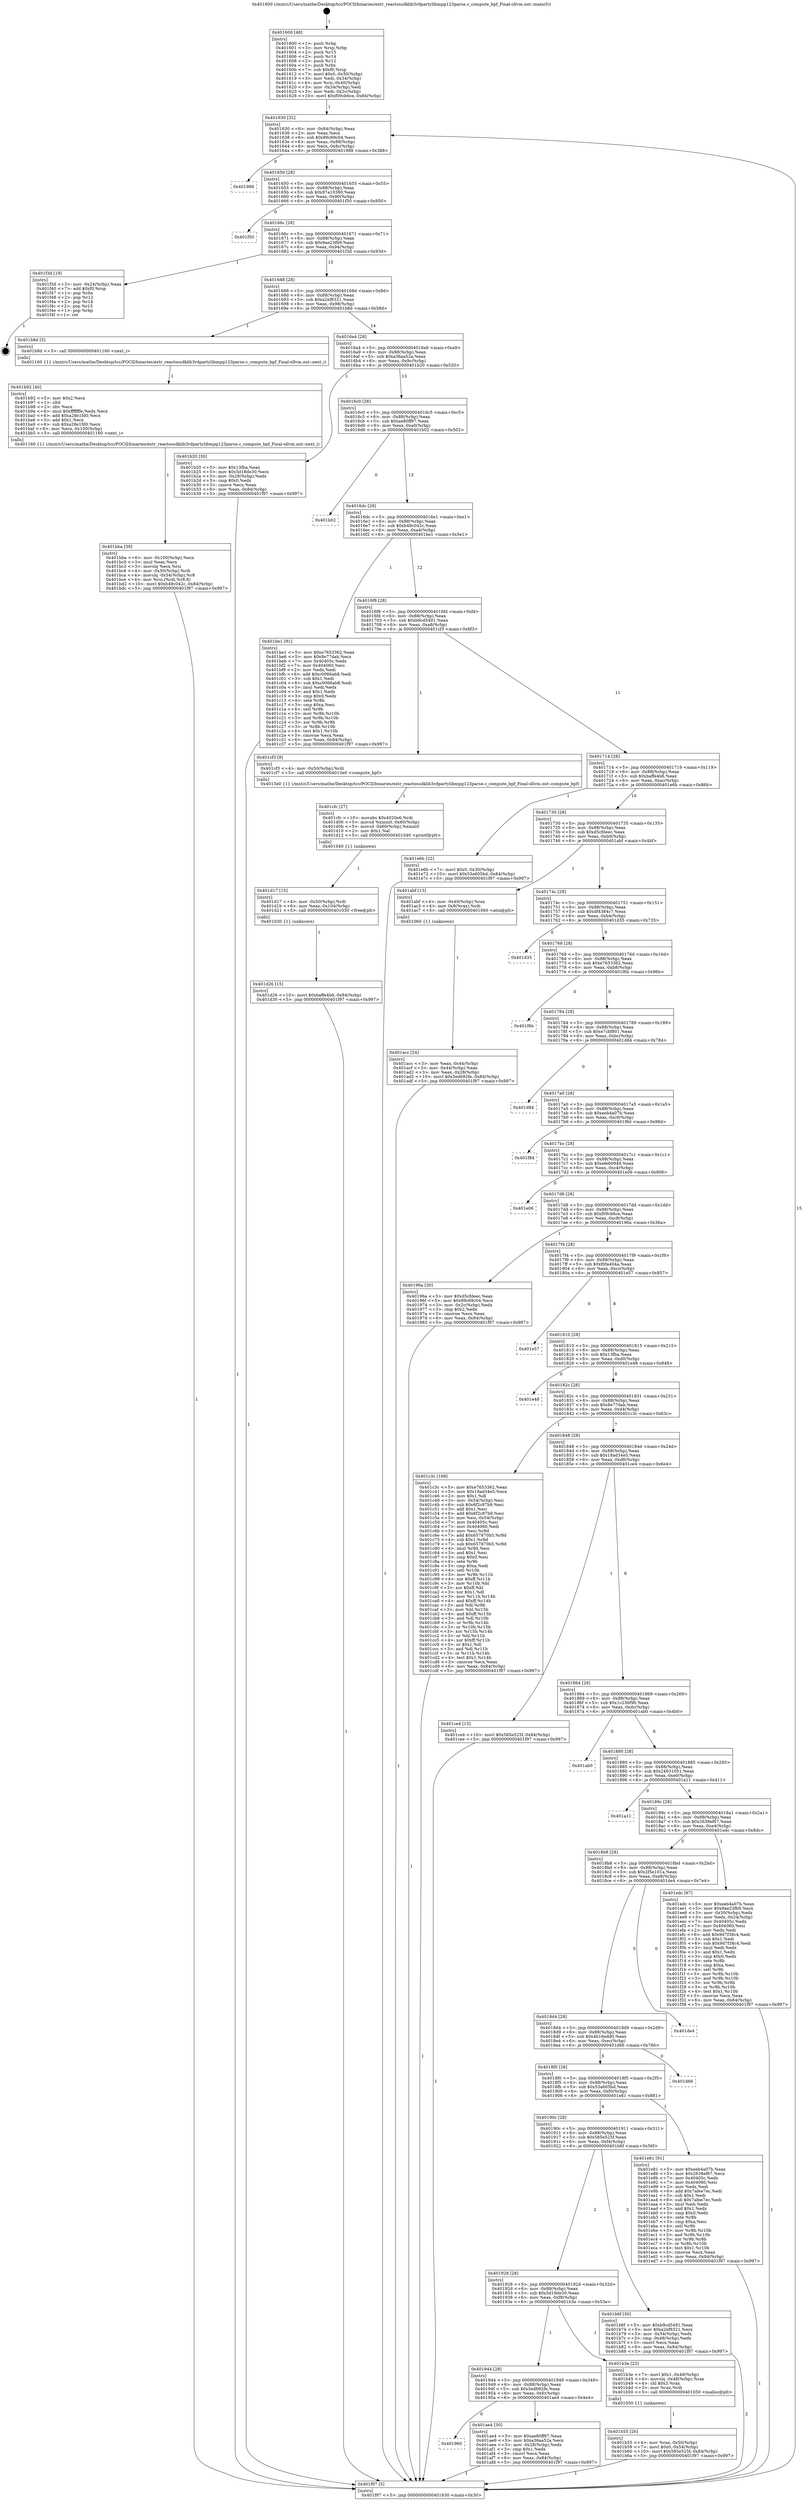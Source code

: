 digraph "0x401600" {
  label = "0x401600 (/mnt/c/Users/mathe/Desktop/tcc/POCII/binaries/extr_reactossdklib3rdpartylibmpg123parse.c_compute_bpf_Final-ollvm.out::main(0))"
  labelloc = "t"
  node[shape=record]

  Entry [label="",width=0.3,height=0.3,shape=circle,fillcolor=black,style=filled]
  "0x401630" [label="{
     0x401630 [32]\l
     | [instrs]\l
     &nbsp;&nbsp;0x401630 \<+6\>: mov -0x84(%rbp),%eax\l
     &nbsp;&nbsp;0x401636 \<+2\>: mov %eax,%ecx\l
     &nbsp;&nbsp;0x401638 \<+6\>: sub $0x89c69c04,%ecx\l
     &nbsp;&nbsp;0x40163e \<+6\>: mov %eax,-0x88(%rbp)\l
     &nbsp;&nbsp;0x401644 \<+6\>: mov %ecx,-0x8c(%rbp)\l
     &nbsp;&nbsp;0x40164a \<+6\>: je 0000000000401988 \<main+0x388\>\l
  }"]
  "0x401988" [label="{
     0x401988\l
  }", style=dashed]
  "0x401650" [label="{
     0x401650 [28]\l
     | [instrs]\l
     &nbsp;&nbsp;0x401650 \<+5\>: jmp 0000000000401655 \<main+0x55\>\l
     &nbsp;&nbsp;0x401655 \<+6\>: mov -0x88(%rbp),%eax\l
     &nbsp;&nbsp;0x40165b \<+5\>: sub $0x97a10380,%eax\l
     &nbsp;&nbsp;0x401660 \<+6\>: mov %eax,-0x90(%rbp)\l
     &nbsp;&nbsp;0x401666 \<+6\>: je 0000000000401f50 \<main+0x950\>\l
  }"]
  Exit [label="",width=0.3,height=0.3,shape=circle,fillcolor=black,style=filled,peripheries=2]
  "0x401f50" [label="{
     0x401f50\l
  }", style=dashed]
  "0x40166c" [label="{
     0x40166c [28]\l
     | [instrs]\l
     &nbsp;&nbsp;0x40166c \<+5\>: jmp 0000000000401671 \<main+0x71\>\l
     &nbsp;&nbsp;0x401671 \<+6\>: mov -0x88(%rbp),%eax\l
     &nbsp;&nbsp;0x401677 \<+5\>: sub $0x9ae23fb9,%eax\l
     &nbsp;&nbsp;0x40167c \<+6\>: mov %eax,-0x94(%rbp)\l
     &nbsp;&nbsp;0x401682 \<+6\>: je 0000000000401f3d \<main+0x93d\>\l
  }"]
  "0x401d26" [label="{
     0x401d26 [15]\l
     | [instrs]\l
     &nbsp;&nbsp;0x401d26 \<+10\>: movl $0xbaffe4b6,-0x84(%rbp)\l
     &nbsp;&nbsp;0x401d30 \<+5\>: jmp 0000000000401f97 \<main+0x997\>\l
  }"]
  "0x401f3d" [label="{
     0x401f3d [19]\l
     | [instrs]\l
     &nbsp;&nbsp;0x401f3d \<+3\>: mov -0x24(%rbp),%eax\l
     &nbsp;&nbsp;0x401f40 \<+7\>: add $0xf0,%rsp\l
     &nbsp;&nbsp;0x401f47 \<+1\>: pop %rbx\l
     &nbsp;&nbsp;0x401f48 \<+2\>: pop %r12\l
     &nbsp;&nbsp;0x401f4a \<+2\>: pop %r14\l
     &nbsp;&nbsp;0x401f4c \<+2\>: pop %r15\l
     &nbsp;&nbsp;0x401f4e \<+1\>: pop %rbp\l
     &nbsp;&nbsp;0x401f4f \<+1\>: ret\l
  }"]
  "0x401688" [label="{
     0x401688 [28]\l
     | [instrs]\l
     &nbsp;&nbsp;0x401688 \<+5\>: jmp 000000000040168d \<main+0x8d\>\l
     &nbsp;&nbsp;0x40168d \<+6\>: mov -0x88(%rbp),%eax\l
     &nbsp;&nbsp;0x401693 \<+5\>: sub $0xa2ef8321,%eax\l
     &nbsp;&nbsp;0x401698 \<+6\>: mov %eax,-0x98(%rbp)\l
     &nbsp;&nbsp;0x40169e \<+6\>: je 0000000000401b8d \<main+0x58d\>\l
  }"]
  "0x401d17" [label="{
     0x401d17 [15]\l
     | [instrs]\l
     &nbsp;&nbsp;0x401d17 \<+4\>: mov -0x50(%rbp),%rdi\l
     &nbsp;&nbsp;0x401d1b \<+6\>: mov %eax,-0x104(%rbp)\l
     &nbsp;&nbsp;0x401d21 \<+5\>: call 0000000000401030 \<free@plt\>\l
     | [calls]\l
     &nbsp;&nbsp;0x401030 \{1\} (unknown)\l
  }"]
  "0x401b8d" [label="{
     0x401b8d [5]\l
     | [instrs]\l
     &nbsp;&nbsp;0x401b8d \<+5\>: call 0000000000401160 \<next_i\>\l
     | [calls]\l
     &nbsp;&nbsp;0x401160 \{1\} (/mnt/c/Users/mathe/Desktop/tcc/POCII/binaries/extr_reactossdklib3rdpartylibmpg123parse.c_compute_bpf_Final-ollvm.out::next_i)\l
  }"]
  "0x4016a4" [label="{
     0x4016a4 [28]\l
     | [instrs]\l
     &nbsp;&nbsp;0x4016a4 \<+5\>: jmp 00000000004016a9 \<main+0xa9\>\l
     &nbsp;&nbsp;0x4016a9 \<+6\>: mov -0x88(%rbp),%eax\l
     &nbsp;&nbsp;0x4016af \<+5\>: sub $0xa36aa52a,%eax\l
     &nbsp;&nbsp;0x4016b4 \<+6\>: mov %eax,-0x9c(%rbp)\l
     &nbsp;&nbsp;0x4016ba \<+6\>: je 0000000000401b20 \<main+0x520\>\l
  }"]
  "0x401cfc" [label="{
     0x401cfc [27]\l
     | [instrs]\l
     &nbsp;&nbsp;0x401cfc \<+10\>: movabs $0x4020e6,%rdi\l
     &nbsp;&nbsp;0x401d06 \<+5\>: movsd %xmm0,-0x60(%rbp)\l
     &nbsp;&nbsp;0x401d0b \<+5\>: movsd -0x60(%rbp),%xmm0\l
     &nbsp;&nbsp;0x401d10 \<+2\>: mov $0x1,%al\l
     &nbsp;&nbsp;0x401d12 \<+5\>: call 0000000000401040 \<printf@plt\>\l
     | [calls]\l
     &nbsp;&nbsp;0x401040 \{1\} (unknown)\l
  }"]
  "0x401b20" [label="{
     0x401b20 [30]\l
     | [instrs]\l
     &nbsp;&nbsp;0x401b20 \<+5\>: mov $0x13fba,%eax\l
     &nbsp;&nbsp;0x401b25 \<+5\>: mov $0x5d18de30,%ecx\l
     &nbsp;&nbsp;0x401b2a \<+3\>: mov -0x28(%rbp),%edx\l
     &nbsp;&nbsp;0x401b2d \<+3\>: cmp $0x0,%edx\l
     &nbsp;&nbsp;0x401b30 \<+3\>: cmove %ecx,%eax\l
     &nbsp;&nbsp;0x401b33 \<+6\>: mov %eax,-0x84(%rbp)\l
     &nbsp;&nbsp;0x401b39 \<+5\>: jmp 0000000000401f97 \<main+0x997\>\l
  }"]
  "0x4016c0" [label="{
     0x4016c0 [28]\l
     | [instrs]\l
     &nbsp;&nbsp;0x4016c0 \<+5\>: jmp 00000000004016c5 \<main+0xc5\>\l
     &nbsp;&nbsp;0x4016c5 \<+6\>: mov -0x88(%rbp),%eax\l
     &nbsp;&nbsp;0x4016cb \<+5\>: sub $0xae80ff97,%eax\l
     &nbsp;&nbsp;0x4016d0 \<+6\>: mov %eax,-0xa0(%rbp)\l
     &nbsp;&nbsp;0x4016d6 \<+6\>: je 0000000000401b02 \<main+0x502\>\l
  }"]
  "0x401bba" [label="{
     0x401bba [39]\l
     | [instrs]\l
     &nbsp;&nbsp;0x401bba \<+6\>: mov -0x100(%rbp),%ecx\l
     &nbsp;&nbsp;0x401bc0 \<+3\>: imul %eax,%ecx\l
     &nbsp;&nbsp;0x401bc3 \<+3\>: movslq %ecx,%rsi\l
     &nbsp;&nbsp;0x401bc6 \<+4\>: mov -0x50(%rbp),%rdi\l
     &nbsp;&nbsp;0x401bca \<+4\>: movslq -0x54(%rbp),%r8\l
     &nbsp;&nbsp;0x401bce \<+4\>: mov %rsi,(%rdi,%r8,8)\l
     &nbsp;&nbsp;0x401bd2 \<+10\>: movl $0xb49c042c,-0x84(%rbp)\l
     &nbsp;&nbsp;0x401bdc \<+5\>: jmp 0000000000401f97 \<main+0x997\>\l
  }"]
  "0x401b02" [label="{
     0x401b02\l
  }", style=dashed]
  "0x4016dc" [label="{
     0x4016dc [28]\l
     | [instrs]\l
     &nbsp;&nbsp;0x4016dc \<+5\>: jmp 00000000004016e1 \<main+0xe1\>\l
     &nbsp;&nbsp;0x4016e1 \<+6\>: mov -0x88(%rbp),%eax\l
     &nbsp;&nbsp;0x4016e7 \<+5\>: sub $0xb49c042c,%eax\l
     &nbsp;&nbsp;0x4016ec \<+6\>: mov %eax,-0xa4(%rbp)\l
     &nbsp;&nbsp;0x4016f2 \<+6\>: je 0000000000401be1 \<main+0x5e1\>\l
  }"]
  "0x401b92" [label="{
     0x401b92 [40]\l
     | [instrs]\l
     &nbsp;&nbsp;0x401b92 \<+5\>: mov $0x2,%ecx\l
     &nbsp;&nbsp;0x401b97 \<+1\>: cltd\l
     &nbsp;&nbsp;0x401b98 \<+2\>: idiv %ecx\l
     &nbsp;&nbsp;0x401b9a \<+6\>: imul $0xfffffffe,%edx,%ecx\l
     &nbsp;&nbsp;0x401ba0 \<+6\>: add $0xa28e1fd0,%ecx\l
     &nbsp;&nbsp;0x401ba6 \<+3\>: add $0x1,%ecx\l
     &nbsp;&nbsp;0x401ba9 \<+6\>: sub $0xa28e1fd0,%ecx\l
     &nbsp;&nbsp;0x401baf \<+6\>: mov %ecx,-0x100(%rbp)\l
     &nbsp;&nbsp;0x401bb5 \<+5\>: call 0000000000401160 \<next_i\>\l
     | [calls]\l
     &nbsp;&nbsp;0x401160 \{1\} (/mnt/c/Users/mathe/Desktop/tcc/POCII/binaries/extr_reactossdklib3rdpartylibmpg123parse.c_compute_bpf_Final-ollvm.out::next_i)\l
  }"]
  "0x401be1" [label="{
     0x401be1 [91]\l
     | [instrs]\l
     &nbsp;&nbsp;0x401be1 \<+5\>: mov $0xe7653362,%eax\l
     &nbsp;&nbsp;0x401be6 \<+5\>: mov $0x8e77dab,%ecx\l
     &nbsp;&nbsp;0x401beb \<+7\>: mov 0x40405c,%edx\l
     &nbsp;&nbsp;0x401bf2 \<+7\>: mov 0x404060,%esi\l
     &nbsp;&nbsp;0x401bf9 \<+2\>: mov %edx,%edi\l
     &nbsp;&nbsp;0x401bfb \<+6\>: add $0xc0066ab8,%edi\l
     &nbsp;&nbsp;0x401c01 \<+3\>: sub $0x1,%edi\l
     &nbsp;&nbsp;0x401c04 \<+6\>: sub $0xc0066ab8,%edi\l
     &nbsp;&nbsp;0x401c0a \<+3\>: imul %edi,%edx\l
     &nbsp;&nbsp;0x401c0d \<+3\>: and $0x1,%edx\l
     &nbsp;&nbsp;0x401c10 \<+3\>: cmp $0x0,%edx\l
     &nbsp;&nbsp;0x401c13 \<+4\>: sete %r8b\l
     &nbsp;&nbsp;0x401c17 \<+3\>: cmp $0xa,%esi\l
     &nbsp;&nbsp;0x401c1a \<+4\>: setl %r9b\l
     &nbsp;&nbsp;0x401c1e \<+3\>: mov %r8b,%r10b\l
     &nbsp;&nbsp;0x401c21 \<+3\>: and %r9b,%r10b\l
     &nbsp;&nbsp;0x401c24 \<+3\>: xor %r9b,%r8b\l
     &nbsp;&nbsp;0x401c27 \<+3\>: or %r8b,%r10b\l
     &nbsp;&nbsp;0x401c2a \<+4\>: test $0x1,%r10b\l
     &nbsp;&nbsp;0x401c2e \<+3\>: cmovne %ecx,%eax\l
     &nbsp;&nbsp;0x401c31 \<+6\>: mov %eax,-0x84(%rbp)\l
     &nbsp;&nbsp;0x401c37 \<+5\>: jmp 0000000000401f97 \<main+0x997\>\l
  }"]
  "0x4016f8" [label="{
     0x4016f8 [28]\l
     | [instrs]\l
     &nbsp;&nbsp;0x4016f8 \<+5\>: jmp 00000000004016fd \<main+0xfd\>\l
     &nbsp;&nbsp;0x4016fd \<+6\>: mov -0x88(%rbp),%eax\l
     &nbsp;&nbsp;0x401703 \<+5\>: sub $0xb9cd5491,%eax\l
     &nbsp;&nbsp;0x401708 \<+6\>: mov %eax,-0xa8(%rbp)\l
     &nbsp;&nbsp;0x40170e \<+6\>: je 0000000000401cf3 \<main+0x6f3\>\l
  }"]
  "0x401b55" [label="{
     0x401b55 [26]\l
     | [instrs]\l
     &nbsp;&nbsp;0x401b55 \<+4\>: mov %rax,-0x50(%rbp)\l
     &nbsp;&nbsp;0x401b59 \<+7\>: movl $0x0,-0x54(%rbp)\l
     &nbsp;&nbsp;0x401b60 \<+10\>: movl $0x585e525f,-0x84(%rbp)\l
     &nbsp;&nbsp;0x401b6a \<+5\>: jmp 0000000000401f97 \<main+0x997\>\l
  }"]
  "0x401cf3" [label="{
     0x401cf3 [9]\l
     | [instrs]\l
     &nbsp;&nbsp;0x401cf3 \<+4\>: mov -0x50(%rbp),%rdi\l
     &nbsp;&nbsp;0x401cf7 \<+5\>: call 00000000004013e0 \<compute_bpf\>\l
     | [calls]\l
     &nbsp;&nbsp;0x4013e0 \{1\} (/mnt/c/Users/mathe/Desktop/tcc/POCII/binaries/extr_reactossdklib3rdpartylibmpg123parse.c_compute_bpf_Final-ollvm.out::compute_bpf)\l
  }"]
  "0x401714" [label="{
     0x401714 [28]\l
     | [instrs]\l
     &nbsp;&nbsp;0x401714 \<+5\>: jmp 0000000000401719 \<main+0x119\>\l
     &nbsp;&nbsp;0x401719 \<+6\>: mov -0x88(%rbp),%eax\l
     &nbsp;&nbsp;0x40171f \<+5\>: sub $0xbaffe4b6,%eax\l
     &nbsp;&nbsp;0x401724 \<+6\>: mov %eax,-0xac(%rbp)\l
     &nbsp;&nbsp;0x40172a \<+6\>: je 0000000000401e6b \<main+0x86b\>\l
  }"]
  "0x401960" [label="{
     0x401960\l
  }", style=dashed]
  "0x401e6b" [label="{
     0x401e6b [22]\l
     | [instrs]\l
     &nbsp;&nbsp;0x401e6b \<+7\>: movl $0x0,-0x30(%rbp)\l
     &nbsp;&nbsp;0x401e72 \<+10\>: movl $0x53a605bd,-0x84(%rbp)\l
     &nbsp;&nbsp;0x401e7c \<+5\>: jmp 0000000000401f97 \<main+0x997\>\l
  }"]
  "0x401730" [label="{
     0x401730 [28]\l
     | [instrs]\l
     &nbsp;&nbsp;0x401730 \<+5\>: jmp 0000000000401735 \<main+0x135\>\l
     &nbsp;&nbsp;0x401735 \<+6\>: mov -0x88(%rbp),%eax\l
     &nbsp;&nbsp;0x40173b \<+5\>: sub $0xd5cfdeec,%eax\l
     &nbsp;&nbsp;0x401740 \<+6\>: mov %eax,-0xb0(%rbp)\l
     &nbsp;&nbsp;0x401746 \<+6\>: je 0000000000401abf \<main+0x4bf\>\l
  }"]
  "0x401ae4" [label="{
     0x401ae4 [30]\l
     | [instrs]\l
     &nbsp;&nbsp;0x401ae4 \<+5\>: mov $0xae80ff97,%eax\l
     &nbsp;&nbsp;0x401ae9 \<+5\>: mov $0xa36aa52a,%ecx\l
     &nbsp;&nbsp;0x401aee \<+3\>: mov -0x28(%rbp),%edx\l
     &nbsp;&nbsp;0x401af1 \<+3\>: cmp $0x1,%edx\l
     &nbsp;&nbsp;0x401af4 \<+3\>: cmovl %ecx,%eax\l
     &nbsp;&nbsp;0x401af7 \<+6\>: mov %eax,-0x84(%rbp)\l
     &nbsp;&nbsp;0x401afd \<+5\>: jmp 0000000000401f97 \<main+0x997\>\l
  }"]
  "0x401abf" [label="{
     0x401abf [13]\l
     | [instrs]\l
     &nbsp;&nbsp;0x401abf \<+4\>: mov -0x40(%rbp),%rax\l
     &nbsp;&nbsp;0x401ac3 \<+4\>: mov 0x8(%rax),%rdi\l
     &nbsp;&nbsp;0x401ac7 \<+5\>: call 0000000000401060 \<atoi@plt\>\l
     | [calls]\l
     &nbsp;&nbsp;0x401060 \{1\} (unknown)\l
  }"]
  "0x40174c" [label="{
     0x40174c [28]\l
     | [instrs]\l
     &nbsp;&nbsp;0x40174c \<+5\>: jmp 0000000000401751 \<main+0x151\>\l
     &nbsp;&nbsp;0x401751 \<+6\>: mov -0x88(%rbp),%eax\l
     &nbsp;&nbsp;0x401757 \<+5\>: sub $0xdf4384c7,%eax\l
     &nbsp;&nbsp;0x40175c \<+6\>: mov %eax,-0xb4(%rbp)\l
     &nbsp;&nbsp;0x401762 \<+6\>: je 0000000000401d35 \<main+0x735\>\l
  }"]
  "0x401944" [label="{
     0x401944 [28]\l
     | [instrs]\l
     &nbsp;&nbsp;0x401944 \<+5\>: jmp 0000000000401949 \<main+0x349\>\l
     &nbsp;&nbsp;0x401949 \<+6\>: mov -0x88(%rbp),%eax\l
     &nbsp;&nbsp;0x40194f \<+5\>: sub $0x5ed692fe,%eax\l
     &nbsp;&nbsp;0x401954 \<+6\>: mov %eax,-0xfc(%rbp)\l
     &nbsp;&nbsp;0x40195a \<+6\>: je 0000000000401ae4 \<main+0x4e4\>\l
  }"]
  "0x401d35" [label="{
     0x401d35\l
  }", style=dashed]
  "0x401768" [label="{
     0x401768 [28]\l
     | [instrs]\l
     &nbsp;&nbsp;0x401768 \<+5\>: jmp 000000000040176d \<main+0x16d\>\l
     &nbsp;&nbsp;0x40176d \<+6\>: mov -0x88(%rbp),%eax\l
     &nbsp;&nbsp;0x401773 \<+5\>: sub $0xe7653362,%eax\l
     &nbsp;&nbsp;0x401778 \<+6\>: mov %eax,-0xb8(%rbp)\l
     &nbsp;&nbsp;0x40177e \<+6\>: je 0000000000401f6b \<main+0x96b\>\l
  }"]
  "0x401b3e" [label="{
     0x401b3e [23]\l
     | [instrs]\l
     &nbsp;&nbsp;0x401b3e \<+7\>: movl $0x1,-0x48(%rbp)\l
     &nbsp;&nbsp;0x401b45 \<+4\>: movslq -0x48(%rbp),%rax\l
     &nbsp;&nbsp;0x401b49 \<+4\>: shl $0x3,%rax\l
     &nbsp;&nbsp;0x401b4d \<+3\>: mov %rax,%rdi\l
     &nbsp;&nbsp;0x401b50 \<+5\>: call 0000000000401050 \<malloc@plt\>\l
     | [calls]\l
     &nbsp;&nbsp;0x401050 \{1\} (unknown)\l
  }"]
  "0x401f6b" [label="{
     0x401f6b\l
  }", style=dashed]
  "0x401784" [label="{
     0x401784 [28]\l
     | [instrs]\l
     &nbsp;&nbsp;0x401784 \<+5\>: jmp 0000000000401789 \<main+0x189\>\l
     &nbsp;&nbsp;0x401789 \<+6\>: mov -0x88(%rbp),%eax\l
     &nbsp;&nbsp;0x40178f \<+5\>: sub $0xe7cbf801,%eax\l
     &nbsp;&nbsp;0x401794 \<+6\>: mov %eax,-0xbc(%rbp)\l
     &nbsp;&nbsp;0x40179a \<+6\>: je 0000000000401d84 \<main+0x784\>\l
  }"]
  "0x401928" [label="{
     0x401928 [28]\l
     | [instrs]\l
     &nbsp;&nbsp;0x401928 \<+5\>: jmp 000000000040192d \<main+0x32d\>\l
     &nbsp;&nbsp;0x40192d \<+6\>: mov -0x88(%rbp),%eax\l
     &nbsp;&nbsp;0x401933 \<+5\>: sub $0x5d18de30,%eax\l
     &nbsp;&nbsp;0x401938 \<+6\>: mov %eax,-0xf8(%rbp)\l
     &nbsp;&nbsp;0x40193e \<+6\>: je 0000000000401b3e \<main+0x53e\>\l
  }"]
  "0x401d84" [label="{
     0x401d84\l
  }", style=dashed]
  "0x4017a0" [label="{
     0x4017a0 [28]\l
     | [instrs]\l
     &nbsp;&nbsp;0x4017a0 \<+5\>: jmp 00000000004017a5 \<main+0x1a5\>\l
     &nbsp;&nbsp;0x4017a5 \<+6\>: mov -0x88(%rbp),%eax\l
     &nbsp;&nbsp;0x4017ab \<+5\>: sub $0xeeb4a07b,%eax\l
     &nbsp;&nbsp;0x4017b0 \<+6\>: mov %eax,-0xc0(%rbp)\l
     &nbsp;&nbsp;0x4017b6 \<+6\>: je 0000000000401f8d \<main+0x98d\>\l
  }"]
  "0x401b6f" [label="{
     0x401b6f [30]\l
     | [instrs]\l
     &nbsp;&nbsp;0x401b6f \<+5\>: mov $0xb9cd5491,%eax\l
     &nbsp;&nbsp;0x401b74 \<+5\>: mov $0xa2ef8321,%ecx\l
     &nbsp;&nbsp;0x401b79 \<+3\>: mov -0x54(%rbp),%edx\l
     &nbsp;&nbsp;0x401b7c \<+3\>: cmp -0x48(%rbp),%edx\l
     &nbsp;&nbsp;0x401b7f \<+3\>: cmovl %ecx,%eax\l
     &nbsp;&nbsp;0x401b82 \<+6\>: mov %eax,-0x84(%rbp)\l
     &nbsp;&nbsp;0x401b88 \<+5\>: jmp 0000000000401f97 \<main+0x997\>\l
  }"]
  "0x401f8d" [label="{
     0x401f8d\l
  }", style=dashed]
  "0x4017bc" [label="{
     0x4017bc [28]\l
     | [instrs]\l
     &nbsp;&nbsp;0x4017bc \<+5\>: jmp 00000000004017c1 \<main+0x1c1\>\l
     &nbsp;&nbsp;0x4017c1 \<+6\>: mov -0x88(%rbp),%eax\l
     &nbsp;&nbsp;0x4017c7 \<+5\>: sub $0xefe60949,%eax\l
     &nbsp;&nbsp;0x4017cc \<+6\>: mov %eax,-0xc4(%rbp)\l
     &nbsp;&nbsp;0x4017d2 \<+6\>: je 0000000000401e06 \<main+0x806\>\l
  }"]
  "0x40190c" [label="{
     0x40190c [28]\l
     | [instrs]\l
     &nbsp;&nbsp;0x40190c \<+5\>: jmp 0000000000401911 \<main+0x311\>\l
     &nbsp;&nbsp;0x401911 \<+6\>: mov -0x88(%rbp),%eax\l
     &nbsp;&nbsp;0x401917 \<+5\>: sub $0x585e525f,%eax\l
     &nbsp;&nbsp;0x40191c \<+6\>: mov %eax,-0xf4(%rbp)\l
     &nbsp;&nbsp;0x401922 \<+6\>: je 0000000000401b6f \<main+0x56f\>\l
  }"]
  "0x401e06" [label="{
     0x401e06\l
  }", style=dashed]
  "0x4017d8" [label="{
     0x4017d8 [28]\l
     | [instrs]\l
     &nbsp;&nbsp;0x4017d8 \<+5\>: jmp 00000000004017dd \<main+0x1dd\>\l
     &nbsp;&nbsp;0x4017dd \<+6\>: mov -0x88(%rbp),%eax\l
     &nbsp;&nbsp;0x4017e3 \<+5\>: sub $0xf09cb6ce,%eax\l
     &nbsp;&nbsp;0x4017e8 \<+6\>: mov %eax,-0xc8(%rbp)\l
     &nbsp;&nbsp;0x4017ee \<+6\>: je 000000000040196a \<main+0x36a\>\l
  }"]
  "0x401e81" [label="{
     0x401e81 [91]\l
     | [instrs]\l
     &nbsp;&nbsp;0x401e81 \<+5\>: mov $0xeeb4a07b,%eax\l
     &nbsp;&nbsp;0x401e86 \<+5\>: mov $0x2638ef67,%ecx\l
     &nbsp;&nbsp;0x401e8b \<+7\>: mov 0x40405c,%edx\l
     &nbsp;&nbsp;0x401e92 \<+7\>: mov 0x404060,%esi\l
     &nbsp;&nbsp;0x401e99 \<+2\>: mov %edx,%edi\l
     &nbsp;&nbsp;0x401e9b \<+6\>: add $0x7afee7ec,%edi\l
     &nbsp;&nbsp;0x401ea1 \<+3\>: sub $0x1,%edi\l
     &nbsp;&nbsp;0x401ea4 \<+6\>: sub $0x7afee7ec,%edi\l
     &nbsp;&nbsp;0x401eaa \<+3\>: imul %edi,%edx\l
     &nbsp;&nbsp;0x401ead \<+3\>: and $0x1,%edx\l
     &nbsp;&nbsp;0x401eb0 \<+3\>: cmp $0x0,%edx\l
     &nbsp;&nbsp;0x401eb3 \<+4\>: sete %r8b\l
     &nbsp;&nbsp;0x401eb7 \<+3\>: cmp $0xa,%esi\l
     &nbsp;&nbsp;0x401eba \<+4\>: setl %r9b\l
     &nbsp;&nbsp;0x401ebe \<+3\>: mov %r8b,%r10b\l
     &nbsp;&nbsp;0x401ec1 \<+3\>: and %r9b,%r10b\l
     &nbsp;&nbsp;0x401ec4 \<+3\>: xor %r9b,%r8b\l
     &nbsp;&nbsp;0x401ec7 \<+3\>: or %r8b,%r10b\l
     &nbsp;&nbsp;0x401eca \<+4\>: test $0x1,%r10b\l
     &nbsp;&nbsp;0x401ece \<+3\>: cmovne %ecx,%eax\l
     &nbsp;&nbsp;0x401ed1 \<+6\>: mov %eax,-0x84(%rbp)\l
     &nbsp;&nbsp;0x401ed7 \<+5\>: jmp 0000000000401f97 \<main+0x997\>\l
  }"]
  "0x40196a" [label="{
     0x40196a [30]\l
     | [instrs]\l
     &nbsp;&nbsp;0x40196a \<+5\>: mov $0xd5cfdeec,%eax\l
     &nbsp;&nbsp;0x40196f \<+5\>: mov $0x89c69c04,%ecx\l
     &nbsp;&nbsp;0x401974 \<+3\>: mov -0x2c(%rbp),%edx\l
     &nbsp;&nbsp;0x401977 \<+3\>: cmp $0x2,%edx\l
     &nbsp;&nbsp;0x40197a \<+3\>: cmovne %ecx,%eax\l
     &nbsp;&nbsp;0x40197d \<+6\>: mov %eax,-0x84(%rbp)\l
     &nbsp;&nbsp;0x401983 \<+5\>: jmp 0000000000401f97 \<main+0x997\>\l
  }"]
  "0x4017f4" [label="{
     0x4017f4 [28]\l
     | [instrs]\l
     &nbsp;&nbsp;0x4017f4 \<+5\>: jmp 00000000004017f9 \<main+0x1f9\>\l
     &nbsp;&nbsp;0x4017f9 \<+6\>: mov -0x88(%rbp),%eax\l
     &nbsp;&nbsp;0x4017ff \<+5\>: sub $0xf0fa404a,%eax\l
     &nbsp;&nbsp;0x401804 \<+6\>: mov %eax,-0xcc(%rbp)\l
     &nbsp;&nbsp;0x40180a \<+6\>: je 0000000000401e57 \<main+0x857\>\l
  }"]
  "0x401f97" [label="{
     0x401f97 [5]\l
     | [instrs]\l
     &nbsp;&nbsp;0x401f97 \<+5\>: jmp 0000000000401630 \<main+0x30\>\l
  }"]
  "0x401600" [label="{
     0x401600 [48]\l
     | [instrs]\l
     &nbsp;&nbsp;0x401600 \<+1\>: push %rbp\l
     &nbsp;&nbsp;0x401601 \<+3\>: mov %rsp,%rbp\l
     &nbsp;&nbsp;0x401604 \<+2\>: push %r15\l
     &nbsp;&nbsp;0x401606 \<+2\>: push %r14\l
     &nbsp;&nbsp;0x401608 \<+2\>: push %r12\l
     &nbsp;&nbsp;0x40160a \<+1\>: push %rbx\l
     &nbsp;&nbsp;0x40160b \<+7\>: sub $0xf0,%rsp\l
     &nbsp;&nbsp;0x401612 \<+7\>: movl $0x0,-0x30(%rbp)\l
     &nbsp;&nbsp;0x401619 \<+3\>: mov %edi,-0x34(%rbp)\l
     &nbsp;&nbsp;0x40161c \<+4\>: mov %rsi,-0x40(%rbp)\l
     &nbsp;&nbsp;0x401620 \<+3\>: mov -0x34(%rbp),%edi\l
     &nbsp;&nbsp;0x401623 \<+3\>: mov %edi,-0x2c(%rbp)\l
     &nbsp;&nbsp;0x401626 \<+10\>: movl $0xf09cb6ce,-0x84(%rbp)\l
  }"]
  "0x401acc" [label="{
     0x401acc [24]\l
     | [instrs]\l
     &nbsp;&nbsp;0x401acc \<+3\>: mov %eax,-0x44(%rbp)\l
     &nbsp;&nbsp;0x401acf \<+3\>: mov -0x44(%rbp),%eax\l
     &nbsp;&nbsp;0x401ad2 \<+3\>: mov %eax,-0x28(%rbp)\l
     &nbsp;&nbsp;0x401ad5 \<+10\>: movl $0x5ed692fe,-0x84(%rbp)\l
     &nbsp;&nbsp;0x401adf \<+5\>: jmp 0000000000401f97 \<main+0x997\>\l
  }"]
  "0x4018f0" [label="{
     0x4018f0 [28]\l
     | [instrs]\l
     &nbsp;&nbsp;0x4018f0 \<+5\>: jmp 00000000004018f5 \<main+0x2f5\>\l
     &nbsp;&nbsp;0x4018f5 \<+6\>: mov -0x88(%rbp),%eax\l
     &nbsp;&nbsp;0x4018fb \<+5\>: sub $0x53a605bd,%eax\l
     &nbsp;&nbsp;0x401900 \<+6\>: mov %eax,-0xf0(%rbp)\l
     &nbsp;&nbsp;0x401906 \<+6\>: je 0000000000401e81 \<main+0x881\>\l
  }"]
  "0x401e57" [label="{
     0x401e57\l
  }", style=dashed]
  "0x401810" [label="{
     0x401810 [28]\l
     | [instrs]\l
     &nbsp;&nbsp;0x401810 \<+5\>: jmp 0000000000401815 \<main+0x215\>\l
     &nbsp;&nbsp;0x401815 \<+6\>: mov -0x88(%rbp),%eax\l
     &nbsp;&nbsp;0x40181b \<+5\>: sub $0x13fba,%eax\l
     &nbsp;&nbsp;0x401820 \<+6\>: mov %eax,-0xd0(%rbp)\l
     &nbsp;&nbsp;0x401826 \<+6\>: je 0000000000401e48 \<main+0x848\>\l
  }"]
  "0x401d66" [label="{
     0x401d66\l
  }", style=dashed]
  "0x401e48" [label="{
     0x401e48\l
  }", style=dashed]
  "0x40182c" [label="{
     0x40182c [28]\l
     | [instrs]\l
     &nbsp;&nbsp;0x40182c \<+5\>: jmp 0000000000401831 \<main+0x231\>\l
     &nbsp;&nbsp;0x401831 \<+6\>: mov -0x88(%rbp),%eax\l
     &nbsp;&nbsp;0x401837 \<+5\>: sub $0x8e77dab,%eax\l
     &nbsp;&nbsp;0x40183c \<+6\>: mov %eax,-0xd4(%rbp)\l
     &nbsp;&nbsp;0x401842 \<+6\>: je 0000000000401c3c \<main+0x63c\>\l
  }"]
  "0x4018d4" [label="{
     0x4018d4 [28]\l
     | [instrs]\l
     &nbsp;&nbsp;0x4018d4 \<+5\>: jmp 00000000004018d9 \<main+0x2d9\>\l
     &nbsp;&nbsp;0x4018d9 \<+6\>: mov -0x88(%rbp),%eax\l
     &nbsp;&nbsp;0x4018df \<+5\>: sub $0x4b16edd0,%eax\l
     &nbsp;&nbsp;0x4018e4 \<+6\>: mov %eax,-0xec(%rbp)\l
     &nbsp;&nbsp;0x4018ea \<+6\>: je 0000000000401d66 \<main+0x766\>\l
  }"]
  "0x401c3c" [label="{
     0x401c3c [168]\l
     | [instrs]\l
     &nbsp;&nbsp;0x401c3c \<+5\>: mov $0xe7653362,%eax\l
     &nbsp;&nbsp;0x401c41 \<+5\>: mov $0x18ad34e5,%ecx\l
     &nbsp;&nbsp;0x401c46 \<+2\>: mov $0x1,%dl\l
     &nbsp;&nbsp;0x401c48 \<+3\>: mov -0x54(%rbp),%esi\l
     &nbsp;&nbsp;0x401c4b \<+6\>: sub $0x6f2c87b9,%esi\l
     &nbsp;&nbsp;0x401c51 \<+3\>: add $0x1,%esi\l
     &nbsp;&nbsp;0x401c54 \<+6\>: add $0x6f2c87b9,%esi\l
     &nbsp;&nbsp;0x401c5a \<+3\>: mov %esi,-0x54(%rbp)\l
     &nbsp;&nbsp;0x401c5d \<+7\>: mov 0x40405c,%esi\l
     &nbsp;&nbsp;0x401c64 \<+7\>: mov 0x404060,%edi\l
     &nbsp;&nbsp;0x401c6b \<+3\>: mov %esi,%r8d\l
     &nbsp;&nbsp;0x401c6e \<+7\>: add $0x657870b5,%r8d\l
     &nbsp;&nbsp;0x401c75 \<+4\>: sub $0x1,%r8d\l
     &nbsp;&nbsp;0x401c79 \<+7\>: sub $0x657870b5,%r8d\l
     &nbsp;&nbsp;0x401c80 \<+4\>: imul %r8d,%esi\l
     &nbsp;&nbsp;0x401c84 \<+3\>: and $0x1,%esi\l
     &nbsp;&nbsp;0x401c87 \<+3\>: cmp $0x0,%esi\l
     &nbsp;&nbsp;0x401c8a \<+4\>: sete %r9b\l
     &nbsp;&nbsp;0x401c8e \<+3\>: cmp $0xa,%edi\l
     &nbsp;&nbsp;0x401c91 \<+4\>: setl %r10b\l
     &nbsp;&nbsp;0x401c95 \<+3\>: mov %r9b,%r11b\l
     &nbsp;&nbsp;0x401c98 \<+4\>: xor $0xff,%r11b\l
     &nbsp;&nbsp;0x401c9c \<+3\>: mov %r10b,%bl\l
     &nbsp;&nbsp;0x401c9f \<+3\>: xor $0xff,%bl\l
     &nbsp;&nbsp;0x401ca2 \<+3\>: xor $0x1,%dl\l
     &nbsp;&nbsp;0x401ca5 \<+3\>: mov %r11b,%r14b\l
     &nbsp;&nbsp;0x401ca8 \<+4\>: and $0xff,%r14b\l
     &nbsp;&nbsp;0x401cac \<+3\>: and %dl,%r9b\l
     &nbsp;&nbsp;0x401caf \<+3\>: mov %bl,%r15b\l
     &nbsp;&nbsp;0x401cb2 \<+4\>: and $0xff,%r15b\l
     &nbsp;&nbsp;0x401cb6 \<+3\>: and %dl,%r10b\l
     &nbsp;&nbsp;0x401cb9 \<+3\>: or %r9b,%r14b\l
     &nbsp;&nbsp;0x401cbc \<+3\>: or %r10b,%r15b\l
     &nbsp;&nbsp;0x401cbf \<+3\>: xor %r15b,%r14b\l
     &nbsp;&nbsp;0x401cc2 \<+3\>: or %bl,%r11b\l
     &nbsp;&nbsp;0x401cc5 \<+4\>: xor $0xff,%r11b\l
     &nbsp;&nbsp;0x401cc9 \<+3\>: or $0x1,%dl\l
     &nbsp;&nbsp;0x401ccc \<+3\>: and %dl,%r11b\l
     &nbsp;&nbsp;0x401ccf \<+3\>: or %r11b,%r14b\l
     &nbsp;&nbsp;0x401cd2 \<+4\>: test $0x1,%r14b\l
     &nbsp;&nbsp;0x401cd6 \<+3\>: cmovne %ecx,%eax\l
     &nbsp;&nbsp;0x401cd9 \<+6\>: mov %eax,-0x84(%rbp)\l
     &nbsp;&nbsp;0x401cdf \<+5\>: jmp 0000000000401f97 \<main+0x997\>\l
  }"]
  "0x401848" [label="{
     0x401848 [28]\l
     | [instrs]\l
     &nbsp;&nbsp;0x401848 \<+5\>: jmp 000000000040184d \<main+0x24d\>\l
     &nbsp;&nbsp;0x40184d \<+6\>: mov -0x88(%rbp),%eax\l
     &nbsp;&nbsp;0x401853 \<+5\>: sub $0x18ad34e5,%eax\l
     &nbsp;&nbsp;0x401858 \<+6\>: mov %eax,-0xd8(%rbp)\l
     &nbsp;&nbsp;0x40185e \<+6\>: je 0000000000401ce4 \<main+0x6e4\>\l
  }"]
  "0x401de4" [label="{
     0x401de4\l
  }", style=dashed]
  "0x401ce4" [label="{
     0x401ce4 [15]\l
     | [instrs]\l
     &nbsp;&nbsp;0x401ce4 \<+10\>: movl $0x585e525f,-0x84(%rbp)\l
     &nbsp;&nbsp;0x401cee \<+5\>: jmp 0000000000401f97 \<main+0x997\>\l
  }"]
  "0x401864" [label="{
     0x401864 [28]\l
     | [instrs]\l
     &nbsp;&nbsp;0x401864 \<+5\>: jmp 0000000000401869 \<main+0x269\>\l
     &nbsp;&nbsp;0x401869 \<+6\>: mov -0x88(%rbp),%eax\l
     &nbsp;&nbsp;0x40186f \<+5\>: sub $0x1c236f90,%eax\l
     &nbsp;&nbsp;0x401874 \<+6\>: mov %eax,-0xdc(%rbp)\l
     &nbsp;&nbsp;0x40187a \<+6\>: je 0000000000401ab0 \<main+0x4b0\>\l
  }"]
  "0x4018b8" [label="{
     0x4018b8 [28]\l
     | [instrs]\l
     &nbsp;&nbsp;0x4018b8 \<+5\>: jmp 00000000004018bd \<main+0x2bd\>\l
     &nbsp;&nbsp;0x4018bd \<+6\>: mov -0x88(%rbp),%eax\l
     &nbsp;&nbsp;0x4018c3 \<+5\>: sub $0x2f5e101a,%eax\l
     &nbsp;&nbsp;0x4018c8 \<+6\>: mov %eax,-0xe8(%rbp)\l
     &nbsp;&nbsp;0x4018ce \<+6\>: je 0000000000401de4 \<main+0x7e4\>\l
  }"]
  "0x401ab0" [label="{
     0x401ab0\l
  }", style=dashed]
  "0x401880" [label="{
     0x401880 [28]\l
     | [instrs]\l
     &nbsp;&nbsp;0x401880 \<+5\>: jmp 0000000000401885 \<main+0x285\>\l
     &nbsp;&nbsp;0x401885 \<+6\>: mov -0x88(%rbp),%eax\l
     &nbsp;&nbsp;0x40188b \<+5\>: sub $0x24631051,%eax\l
     &nbsp;&nbsp;0x401890 \<+6\>: mov %eax,-0xe0(%rbp)\l
     &nbsp;&nbsp;0x401896 \<+6\>: je 0000000000401a11 \<main+0x411\>\l
  }"]
  "0x401edc" [label="{
     0x401edc [97]\l
     | [instrs]\l
     &nbsp;&nbsp;0x401edc \<+5\>: mov $0xeeb4a07b,%eax\l
     &nbsp;&nbsp;0x401ee1 \<+5\>: mov $0x9ae23fb9,%ecx\l
     &nbsp;&nbsp;0x401ee6 \<+3\>: mov -0x30(%rbp),%edx\l
     &nbsp;&nbsp;0x401ee9 \<+3\>: mov %edx,-0x24(%rbp)\l
     &nbsp;&nbsp;0x401eec \<+7\>: mov 0x40405c,%edx\l
     &nbsp;&nbsp;0x401ef3 \<+7\>: mov 0x404060,%esi\l
     &nbsp;&nbsp;0x401efa \<+2\>: mov %edx,%edi\l
     &nbsp;&nbsp;0x401efc \<+6\>: add $0x9d7f38c4,%edi\l
     &nbsp;&nbsp;0x401f02 \<+3\>: sub $0x1,%edi\l
     &nbsp;&nbsp;0x401f05 \<+6\>: sub $0x9d7f38c4,%edi\l
     &nbsp;&nbsp;0x401f0b \<+3\>: imul %edi,%edx\l
     &nbsp;&nbsp;0x401f0e \<+3\>: and $0x1,%edx\l
     &nbsp;&nbsp;0x401f11 \<+3\>: cmp $0x0,%edx\l
     &nbsp;&nbsp;0x401f14 \<+4\>: sete %r8b\l
     &nbsp;&nbsp;0x401f18 \<+3\>: cmp $0xa,%esi\l
     &nbsp;&nbsp;0x401f1b \<+4\>: setl %r9b\l
     &nbsp;&nbsp;0x401f1f \<+3\>: mov %r8b,%r10b\l
     &nbsp;&nbsp;0x401f22 \<+3\>: and %r9b,%r10b\l
     &nbsp;&nbsp;0x401f25 \<+3\>: xor %r9b,%r8b\l
     &nbsp;&nbsp;0x401f28 \<+3\>: or %r8b,%r10b\l
     &nbsp;&nbsp;0x401f2b \<+4\>: test $0x1,%r10b\l
     &nbsp;&nbsp;0x401f2f \<+3\>: cmovne %ecx,%eax\l
     &nbsp;&nbsp;0x401f32 \<+6\>: mov %eax,-0x84(%rbp)\l
     &nbsp;&nbsp;0x401f38 \<+5\>: jmp 0000000000401f97 \<main+0x997\>\l
  }"]
  "0x401a11" [label="{
     0x401a11\l
  }", style=dashed]
  "0x40189c" [label="{
     0x40189c [28]\l
     | [instrs]\l
     &nbsp;&nbsp;0x40189c \<+5\>: jmp 00000000004018a1 \<main+0x2a1\>\l
     &nbsp;&nbsp;0x4018a1 \<+6\>: mov -0x88(%rbp),%eax\l
     &nbsp;&nbsp;0x4018a7 \<+5\>: sub $0x2638ef67,%eax\l
     &nbsp;&nbsp;0x4018ac \<+6\>: mov %eax,-0xe4(%rbp)\l
     &nbsp;&nbsp;0x4018b2 \<+6\>: je 0000000000401edc \<main+0x8dc\>\l
  }"]
  Entry -> "0x401600" [label=" 1"]
  "0x401630" -> "0x401988" [label=" 0"]
  "0x401630" -> "0x401650" [label=" 16"]
  "0x401f3d" -> Exit [label=" 1"]
  "0x401650" -> "0x401f50" [label=" 0"]
  "0x401650" -> "0x40166c" [label=" 16"]
  "0x401edc" -> "0x401f97" [label=" 1"]
  "0x40166c" -> "0x401f3d" [label=" 1"]
  "0x40166c" -> "0x401688" [label=" 15"]
  "0x401e81" -> "0x401f97" [label=" 1"]
  "0x401688" -> "0x401b8d" [label=" 1"]
  "0x401688" -> "0x4016a4" [label=" 14"]
  "0x401e6b" -> "0x401f97" [label=" 1"]
  "0x4016a4" -> "0x401b20" [label=" 1"]
  "0x4016a4" -> "0x4016c0" [label=" 13"]
  "0x401d26" -> "0x401f97" [label=" 1"]
  "0x4016c0" -> "0x401b02" [label=" 0"]
  "0x4016c0" -> "0x4016dc" [label=" 13"]
  "0x401d17" -> "0x401d26" [label=" 1"]
  "0x4016dc" -> "0x401be1" [label=" 1"]
  "0x4016dc" -> "0x4016f8" [label=" 12"]
  "0x401cfc" -> "0x401d17" [label=" 1"]
  "0x4016f8" -> "0x401cf3" [label=" 1"]
  "0x4016f8" -> "0x401714" [label=" 11"]
  "0x401cf3" -> "0x401cfc" [label=" 1"]
  "0x401714" -> "0x401e6b" [label=" 1"]
  "0x401714" -> "0x401730" [label=" 10"]
  "0x401ce4" -> "0x401f97" [label=" 1"]
  "0x401730" -> "0x401abf" [label=" 1"]
  "0x401730" -> "0x40174c" [label=" 9"]
  "0x401c3c" -> "0x401f97" [label=" 1"]
  "0x40174c" -> "0x401d35" [label=" 0"]
  "0x40174c" -> "0x401768" [label=" 9"]
  "0x401bba" -> "0x401f97" [label=" 1"]
  "0x401768" -> "0x401f6b" [label=" 0"]
  "0x401768" -> "0x401784" [label=" 9"]
  "0x401b92" -> "0x401bba" [label=" 1"]
  "0x401784" -> "0x401d84" [label=" 0"]
  "0x401784" -> "0x4017a0" [label=" 9"]
  "0x401b6f" -> "0x401f97" [label=" 2"]
  "0x4017a0" -> "0x401f8d" [label=" 0"]
  "0x4017a0" -> "0x4017bc" [label=" 9"]
  "0x401b55" -> "0x401f97" [label=" 1"]
  "0x4017bc" -> "0x401e06" [label=" 0"]
  "0x4017bc" -> "0x4017d8" [label=" 9"]
  "0x401b20" -> "0x401f97" [label=" 1"]
  "0x4017d8" -> "0x40196a" [label=" 1"]
  "0x4017d8" -> "0x4017f4" [label=" 8"]
  "0x40196a" -> "0x401f97" [label=" 1"]
  "0x401600" -> "0x401630" [label=" 1"]
  "0x401f97" -> "0x401630" [label=" 15"]
  "0x401abf" -> "0x401acc" [label=" 1"]
  "0x401acc" -> "0x401f97" [label=" 1"]
  "0x401ae4" -> "0x401f97" [label=" 1"]
  "0x4017f4" -> "0x401e57" [label=" 0"]
  "0x4017f4" -> "0x401810" [label=" 8"]
  "0x401944" -> "0x401ae4" [label=" 1"]
  "0x401810" -> "0x401e48" [label=" 0"]
  "0x401810" -> "0x40182c" [label=" 8"]
  "0x401be1" -> "0x401f97" [label=" 1"]
  "0x40182c" -> "0x401c3c" [label=" 1"]
  "0x40182c" -> "0x401848" [label=" 7"]
  "0x401928" -> "0x401b3e" [label=" 1"]
  "0x401848" -> "0x401ce4" [label=" 1"]
  "0x401848" -> "0x401864" [label=" 6"]
  "0x401b8d" -> "0x401b92" [label=" 1"]
  "0x401864" -> "0x401ab0" [label=" 0"]
  "0x401864" -> "0x401880" [label=" 6"]
  "0x40190c" -> "0x401b6f" [label=" 2"]
  "0x401880" -> "0x401a11" [label=" 0"]
  "0x401880" -> "0x40189c" [label=" 6"]
  "0x401b3e" -> "0x401b55" [label=" 1"]
  "0x40189c" -> "0x401edc" [label=" 1"]
  "0x40189c" -> "0x4018b8" [label=" 5"]
  "0x40190c" -> "0x401928" [label=" 2"]
  "0x4018b8" -> "0x401de4" [label=" 0"]
  "0x4018b8" -> "0x4018d4" [label=" 5"]
  "0x401928" -> "0x401944" [label=" 1"]
  "0x4018d4" -> "0x401d66" [label=" 0"]
  "0x4018d4" -> "0x4018f0" [label=" 5"]
  "0x401944" -> "0x401960" [label=" 0"]
  "0x4018f0" -> "0x401e81" [label=" 1"]
  "0x4018f0" -> "0x40190c" [label=" 4"]
}
